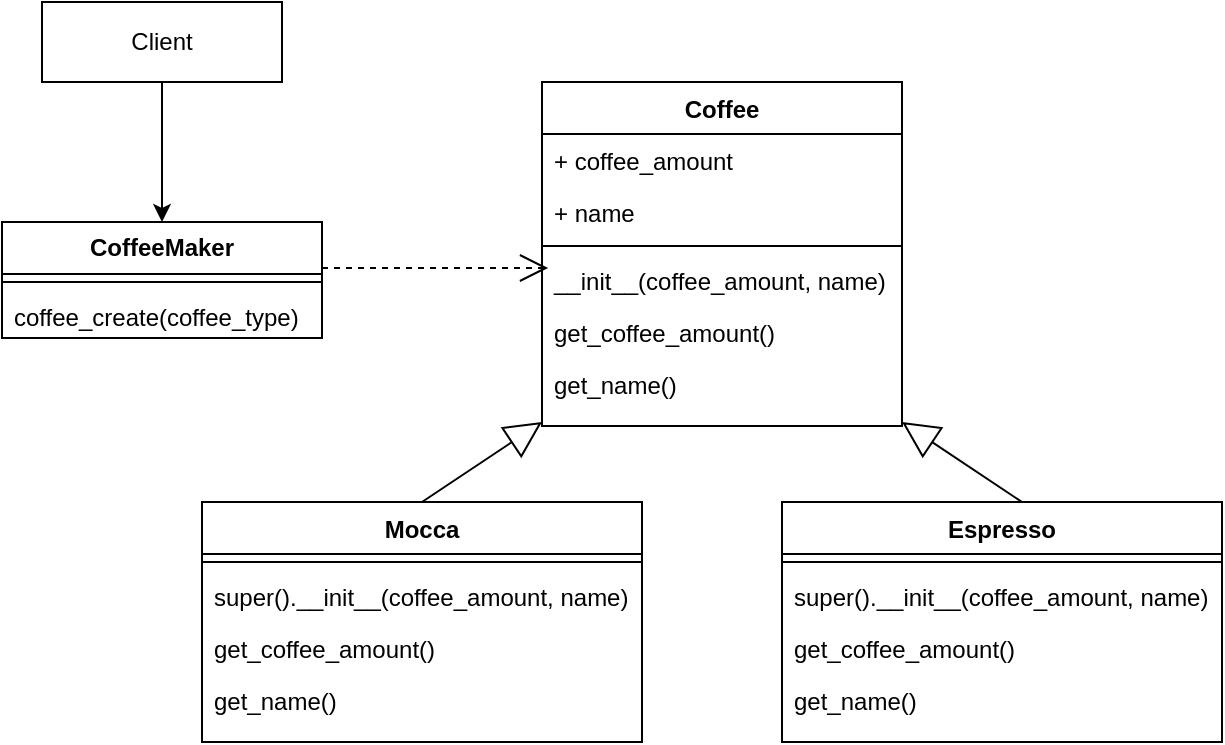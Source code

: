<mxfile version="21.7.2" type="device">
  <diagram id="C5RBs43oDa-KdzZeNtuy" name="Page-1">
    <mxGraphModel dx="1195" dy="658" grid="1" gridSize="10" guides="1" tooltips="1" connect="1" arrows="1" fold="1" page="1" pageScale="1" pageWidth="827" pageHeight="1169" math="0" shadow="0">
      <root>
        <mxCell id="WIyWlLk6GJQsqaUBKTNV-0" />
        <mxCell id="WIyWlLk6GJQsqaUBKTNV-1" parent="WIyWlLk6GJQsqaUBKTNV-0" />
        <mxCell id="zkfFHV4jXpPFQw0GAbJ--0" value="Coffee" style="swimlane;fontStyle=1;align=center;verticalAlign=top;childLayout=stackLayout;horizontal=1;startSize=26;horizontalStack=0;resizeParent=1;resizeLast=0;collapsible=1;marginBottom=0;rounded=0;shadow=0;strokeWidth=1;" parent="WIyWlLk6GJQsqaUBKTNV-1" vertex="1">
          <mxGeometry x="390" y="70" width="180" height="172" as="geometry">
            <mxRectangle x="230" y="140" width="160" height="26" as="alternateBounds" />
          </mxGeometry>
        </mxCell>
        <mxCell id="j1MEXO_KM1wpt0hAcnMK-1" value="+ coffee_amount" style="text;align=left;verticalAlign=top;spacingLeft=4;spacingRight=4;overflow=hidden;rotatable=0;points=[[0,0.5],[1,0.5]];portConstraint=eastwest;rounded=0;shadow=0;html=0;" parent="zkfFHV4jXpPFQw0GAbJ--0" vertex="1">
          <mxGeometry y="26" width="180" height="26" as="geometry" />
        </mxCell>
        <mxCell id="j1MEXO_KM1wpt0hAcnMK-0" value="+ name" style="text;align=left;verticalAlign=top;spacingLeft=4;spacingRight=4;overflow=hidden;rotatable=0;points=[[0,0.5],[1,0.5]];portConstraint=eastwest;rounded=0;shadow=0;html=0;" parent="zkfFHV4jXpPFQw0GAbJ--0" vertex="1">
          <mxGeometry y="52" width="180" height="26" as="geometry" />
        </mxCell>
        <mxCell id="U4LEN-SQQtP3mTDq88E8-24" value="" style="line;strokeWidth=1;fillColor=none;align=left;verticalAlign=middle;spacingTop=-1;spacingLeft=3;spacingRight=3;rotatable=0;labelPosition=right;points=[];portConstraint=eastwest;strokeColor=inherit;" parent="zkfFHV4jXpPFQw0GAbJ--0" vertex="1">
          <mxGeometry y="78" width="180" height="8" as="geometry" />
        </mxCell>
        <mxCell id="U4LEN-SQQtP3mTDq88E8-28" value="__init__(coffee_amount, name)" style="text;align=left;verticalAlign=top;spacingLeft=4;spacingRight=4;overflow=hidden;rotatable=0;points=[[0,0.5],[1,0.5]];portConstraint=eastwest;" parent="zkfFHV4jXpPFQw0GAbJ--0" vertex="1">
          <mxGeometry y="86" width="180" height="26" as="geometry" />
        </mxCell>
        <mxCell id="zkfFHV4jXpPFQw0GAbJ--2" value="get_coffee_amount()" style="text;align=left;verticalAlign=top;spacingLeft=4;spacingRight=4;overflow=hidden;rotatable=0;points=[[0,0.5],[1,0.5]];portConstraint=eastwest;rounded=0;shadow=0;html=0;" parent="zkfFHV4jXpPFQw0GAbJ--0" vertex="1">
          <mxGeometry y="112" width="180" height="26" as="geometry" />
        </mxCell>
        <mxCell id="zkfFHV4jXpPFQw0GAbJ--3" value="get_name()" style="text;align=left;verticalAlign=top;spacingLeft=4;spacingRight=4;overflow=hidden;rotatable=0;points=[[0,0.5],[1,0.5]];portConstraint=eastwest;rounded=0;shadow=0;html=0;" parent="zkfFHV4jXpPFQw0GAbJ--0" vertex="1">
          <mxGeometry y="138" width="180" height="34" as="geometry" />
        </mxCell>
        <mxCell id="U4LEN-SQQtP3mTDq88E8-0" value="Mocca" style="swimlane;fontStyle=1;align=center;verticalAlign=top;childLayout=stackLayout;horizontal=1;startSize=26;horizontalStack=0;resizeParent=1;resizeLast=0;collapsible=1;marginBottom=0;rounded=0;shadow=0;strokeWidth=1;" parent="WIyWlLk6GJQsqaUBKTNV-1" vertex="1">
          <mxGeometry x="220" y="280" width="220" height="120" as="geometry">
            <mxRectangle x="230" y="140" width="160" height="26" as="alternateBounds" />
          </mxGeometry>
        </mxCell>
        <mxCell id="U4LEN-SQQtP3mTDq88E8-25" value="" style="line;strokeWidth=1;fillColor=none;align=left;verticalAlign=middle;spacingTop=-1;spacingLeft=3;spacingRight=3;rotatable=0;labelPosition=right;points=[];portConstraint=eastwest;strokeColor=inherit;" parent="U4LEN-SQQtP3mTDq88E8-0" vertex="1">
          <mxGeometry y="26" width="220" height="8" as="geometry" />
        </mxCell>
        <mxCell id="U4LEN-SQQtP3mTDq88E8-1" value="super().__init__(coffee_amount, name)" style="text;align=left;verticalAlign=top;spacingLeft=4;spacingRight=4;overflow=hidden;rotatable=0;points=[[0,0.5],[1,0.5]];portConstraint=eastwest;" parent="U4LEN-SQQtP3mTDq88E8-0" vertex="1">
          <mxGeometry y="34" width="220" height="26" as="geometry" />
        </mxCell>
        <mxCell id="U4LEN-SQQtP3mTDq88E8-2" value="get_coffee_amount()" style="text;align=left;verticalAlign=top;spacingLeft=4;spacingRight=4;overflow=hidden;rotatable=0;points=[[0,0.5],[1,0.5]];portConstraint=eastwest;rounded=0;shadow=0;html=0;" parent="U4LEN-SQQtP3mTDq88E8-0" vertex="1">
          <mxGeometry y="60" width="220" height="26" as="geometry" />
        </mxCell>
        <mxCell id="U4LEN-SQQtP3mTDq88E8-3" value="get_name()" style="text;align=left;verticalAlign=top;spacingLeft=4;spacingRight=4;overflow=hidden;rotatable=0;points=[[0,0.5],[1,0.5]];portConstraint=eastwest;rounded=0;shadow=0;html=0;" parent="U4LEN-SQQtP3mTDq88E8-0" vertex="1">
          <mxGeometry y="86" width="220" height="26" as="geometry" />
        </mxCell>
        <mxCell id="U4LEN-SQQtP3mTDq88E8-8" value="Espresso" style="swimlane;fontStyle=1;align=center;verticalAlign=top;childLayout=stackLayout;horizontal=1;startSize=26;horizontalStack=0;resizeParent=1;resizeLast=0;collapsible=1;marginBottom=0;rounded=0;shadow=0;strokeWidth=1;" parent="WIyWlLk6GJQsqaUBKTNV-1" vertex="1">
          <mxGeometry x="510" y="280" width="220" height="120" as="geometry">
            <mxRectangle x="230" y="140" width="160" height="26" as="alternateBounds" />
          </mxGeometry>
        </mxCell>
        <mxCell id="U4LEN-SQQtP3mTDq88E8-26" value="" style="line;strokeWidth=1;fillColor=none;align=left;verticalAlign=middle;spacingTop=-1;spacingLeft=3;spacingRight=3;rotatable=0;labelPosition=right;points=[];portConstraint=eastwest;strokeColor=inherit;" parent="U4LEN-SQQtP3mTDq88E8-8" vertex="1">
          <mxGeometry y="26" width="220" height="8" as="geometry" />
        </mxCell>
        <mxCell id="U4LEN-SQQtP3mTDq88E8-9" value="super().__init__(coffee_amount, name)" style="text;align=left;verticalAlign=top;spacingLeft=4;spacingRight=4;overflow=hidden;rotatable=0;points=[[0,0.5],[1,0.5]];portConstraint=eastwest;" parent="U4LEN-SQQtP3mTDq88E8-8" vertex="1">
          <mxGeometry y="34" width="220" height="26" as="geometry" />
        </mxCell>
        <mxCell id="U4LEN-SQQtP3mTDq88E8-10" value="get_coffee_amount()" style="text;align=left;verticalAlign=top;spacingLeft=4;spacingRight=4;overflow=hidden;rotatable=0;points=[[0,0.5],[1,0.5]];portConstraint=eastwest;rounded=0;shadow=0;html=0;" parent="U4LEN-SQQtP3mTDq88E8-8" vertex="1">
          <mxGeometry y="60" width="220" height="26" as="geometry" />
        </mxCell>
        <mxCell id="U4LEN-SQQtP3mTDq88E8-11" value="get_name()" style="text;align=left;verticalAlign=top;spacingLeft=4;spacingRight=4;overflow=hidden;rotatable=0;points=[[0,0.5],[1,0.5]];portConstraint=eastwest;rounded=0;shadow=0;html=0;" parent="U4LEN-SQQtP3mTDq88E8-8" vertex="1">
          <mxGeometry y="86" width="220" height="26" as="geometry" />
        </mxCell>
        <mxCell id="U4LEN-SQQtP3mTDq88E8-12" value="" style="endArrow=block;endSize=16;endFill=0;html=1;rounded=0;exitX=0.5;exitY=0;exitDx=0;exitDy=0;" parent="WIyWlLk6GJQsqaUBKTNV-1" source="U4LEN-SQQtP3mTDq88E8-0" edge="1">
          <mxGeometry width="160" relative="1" as="geometry">
            <mxPoint x="270" y="270" as="sourcePoint" />
            <mxPoint x="390" y="240" as="targetPoint" />
          </mxGeometry>
        </mxCell>
        <mxCell id="U4LEN-SQQtP3mTDq88E8-13" value="" style="endArrow=block;endSize=16;endFill=0;html=1;rounded=0;exitX=0.5;exitY=0;exitDx=0;exitDy=0;" parent="WIyWlLk6GJQsqaUBKTNV-1" edge="1">
          <mxGeometry width="160" relative="1" as="geometry">
            <mxPoint x="630" y="280" as="sourcePoint" />
            <mxPoint x="570" y="240" as="targetPoint" />
          </mxGeometry>
        </mxCell>
        <mxCell id="IQZ1U9XZT1sIqTEX6Q2U-0" style="edgeStyle=orthogonalEdgeStyle;rounded=0;orthogonalLoop=1;jettySize=auto;html=1;exitX=0.5;exitY=1;exitDx=0;exitDy=0;entryX=0.5;entryY=0;entryDx=0;entryDy=0;" parent="WIyWlLk6GJQsqaUBKTNV-1" source="U4LEN-SQQtP3mTDq88E8-14" target="U4LEN-SQQtP3mTDq88E8-15" edge="1">
          <mxGeometry relative="1" as="geometry" />
        </mxCell>
        <mxCell id="U4LEN-SQQtP3mTDq88E8-14" value="Client" style="html=1;whiteSpace=wrap;" parent="WIyWlLk6GJQsqaUBKTNV-1" vertex="1">
          <mxGeometry x="140" y="30" width="120" height="40" as="geometry" />
        </mxCell>
        <mxCell id="U4LEN-SQQtP3mTDq88E8-15" value="&lt;b&gt;CoffeeMaker&lt;/b&gt;" style="swimlane;fontStyle=0;childLayout=stackLayout;horizontal=1;startSize=26;fillColor=none;horizontalStack=0;resizeParent=1;resizeParentMax=0;resizeLast=0;collapsible=1;marginBottom=0;whiteSpace=wrap;html=1;" parent="WIyWlLk6GJQsqaUBKTNV-1" vertex="1">
          <mxGeometry x="120" y="140" width="160" height="58" as="geometry" />
        </mxCell>
        <mxCell id="U4LEN-SQQtP3mTDq88E8-22" value="" style="line;strokeWidth=1;fillColor=none;align=left;verticalAlign=middle;spacingTop=-1;spacingLeft=3;spacingRight=3;rotatable=0;labelPosition=right;points=[];portConstraint=eastwest;strokeColor=inherit;" parent="U4LEN-SQQtP3mTDq88E8-15" vertex="1">
          <mxGeometry y="26" width="160" height="8" as="geometry" />
        </mxCell>
        <mxCell id="U4LEN-SQQtP3mTDq88E8-16" value="coffee_create(coffee_type)" style="text;strokeColor=none;fillColor=none;align=left;verticalAlign=top;spacingLeft=4;spacingRight=4;overflow=hidden;rotatable=0;points=[[0,0.5],[1,0.5]];portConstraint=eastwest;whiteSpace=wrap;html=1;" parent="U4LEN-SQQtP3mTDq88E8-15" vertex="1">
          <mxGeometry y="34" width="160" height="24" as="geometry" />
        </mxCell>
        <mxCell id="U4LEN-SQQtP3mTDq88E8-27" value="" style="endArrow=open;endSize=12;dashed=1;html=1;rounded=0;entryX=0.017;entryY=0.269;entryDx=0;entryDy=0;entryPerimeter=0;" parent="WIyWlLk6GJQsqaUBKTNV-1" target="U4LEN-SQQtP3mTDq88E8-28" edge="1">
          <mxGeometry width="160" relative="1" as="geometry">
            <mxPoint x="280" y="163" as="sourcePoint" />
            <mxPoint x="360" y="160" as="targetPoint" />
          </mxGeometry>
        </mxCell>
      </root>
    </mxGraphModel>
  </diagram>
</mxfile>
